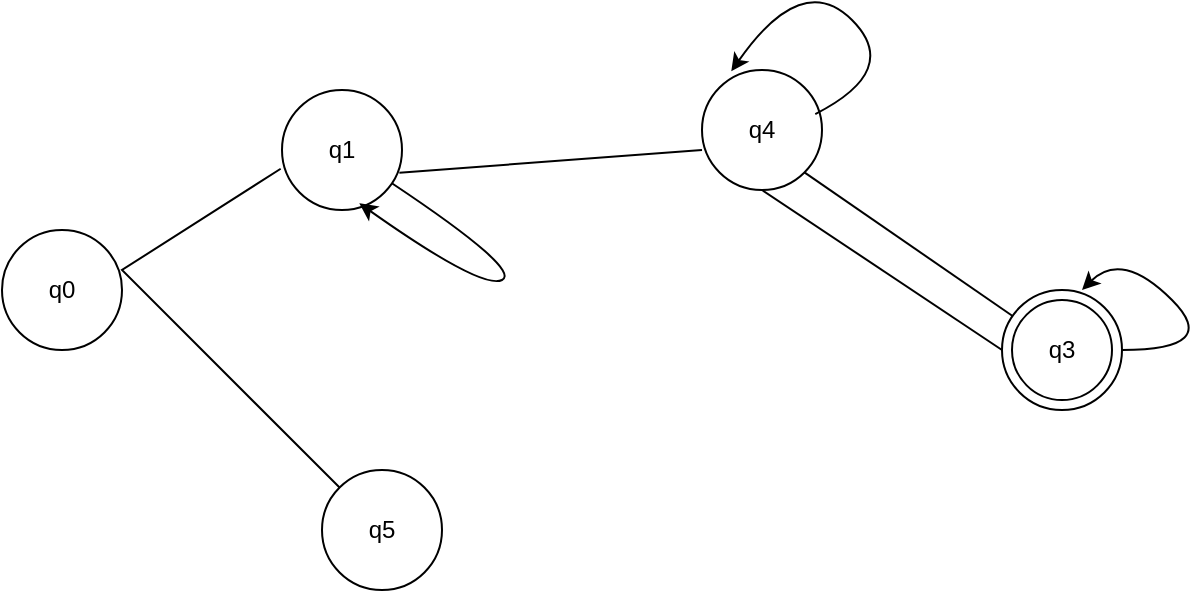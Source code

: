 <mxfile version="26.1.0">
  <diagram name="Page-1" id="kzDAdnSwVhHSv0awA8UT">
    <mxGraphModel dx="794" dy="420" grid="1" gridSize="10" guides="1" tooltips="1" connect="1" arrows="1" fold="1" page="1" pageScale="1" pageWidth="827" pageHeight="1169" math="0" shadow="0">
      <root>
        <mxCell id="0" />
        <mxCell id="1" parent="0" />
        <mxCell id="FN4MGjk1tBRrpJyJ9Tu_-1" value="q0" style="ellipse;whiteSpace=wrap;html=1;aspect=fixed;" vertex="1" parent="1">
          <mxGeometry x="140" y="170" width="60" height="60" as="geometry" />
        </mxCell>
        <mxCell id="FN4MGjk1tBRrpJyJ9Tu_-2" value="q1" style="ellipse;whiteSpace=wrap;html=1;aspect=fixed;" vertex="1" parent="1">
          <mxGeometry x="280" y="100" width="60" height="60" as="geometry" />
        </mxCell>
        <mxCell id="FN4MGjk1tBRrpJyJ9Tu_-3" value="q4" style="ellipse;whiteSpace=wrap;html=1;aspect=fixed;" vertex="1" parent="1">
          <mxGeometry x="490" y="90" width="60" height="60" as="geometry" />
        </mxCell>
        <mxCell id="FN4MGjk1tBRrpJyJ9Tu_-4" value="q3" style="ellipse;whiteSpace=wrap;html=1;aspect=fixed;" vertex="1" parent="1">
          <mxGeometry x="640" y="200" width="60" height="60" as="geometry" />
        </mxCell>
        <mxCell id="FN4MGjk1tBRrpJyJ9Tu_-5" value="q5" style="ellipse;whiteSpace=wrap;html=1;aspect=fixed;" vertex="1" parent="1">
          <mxGeometry x="300" y="290" width="60" height="60" as="geometry" />
        </mxCell>
        <mxCell id="FN4MGjk1tBRrpJyJ9Tu_-6" value="" style="endArrow=none;html=1;rounded=0;entryX=-0.011;entryY=0.656;entryDx=0;entryDy=0;entryPerimeter=0;exitX=0;exitY=0;exitDx=0;exitDy=0;" edge="1" parent="1" source="FN4MGjk1tBRrpJyJ9Tu_-5" target="FN4MGjk1tBRrpJyJ9Tu_-2">
          <mxGeometry width="50" height="50" relative="1" as="geometry">
            <mxPoint x="310" y="290" as="sourcePoint" />
            <mxPoint x="430" y="200" as="targetPoint" />
            <Array as="points">
              <mxPoint x="200" y="190" />
            </Array>
          </mxGeometry>
        </mxCell>
        <mxCell id="FN4MGjk1tBRrpJyJ9Tu_-7" value="" style="endArrow=none;html=1;rounded=0;exitX=0.978;exitY=0.689;exitDx=0;exitDy=0;exitPerimeter=0;entryX=0;entryY=0.667;entryDx=0;entryDy=0;entryPerimeter=0;" edge="1" parent="1" source="FN4MGjk1tBRrpJyJ9Tu_-2" target="FN4MGjk1tBRrpJyJ9Tu_-3">
          <mxGeometry width="50" height="50" relative="1" as="geometry">
            <mxPoint x="380" y="250" as="sourcePoint" />
            <mxPoint x="430" y="200" as="targetPoint" />
          </mxGeometry>
        </mxCell>
        <mxCell id="FN4MGjk1tBRrpJyJ9Tu_-9" value="" style="curved=1;endArrow=classic;html=1;rounded=0;entryX=0.644;entryY=0.944;entryDx=0;entryDy=0;entryPerimeter=0;" edge="1" parent="1" source="FN4MGjk1tBRrpJyJ9Tu_-2" target="FN4MGjk1tBRrpJyJ9Tu_-2">
          <mxGeometry width="50" height="50" relative="1" as="geometry">
            <mxPoint x="380" y="250" as="sourcePoint" />
            <mxPoint x="290" y="170" as="targetPoint" />
            <Array as="points">
              <mxPoint x="400" y="190" />
              <mxPoint x="380" y="200" />
            </Array>
          </mxGeometry>
        </mxCell>
        <mxCell id="FN4MGjk1tBRrpJyJ9Tu_-10" value="" style="endArrow=none;html=1;rounded=0;entryX=1;entryY=1;entryDx=0;entryDy=0;" edge="1" parent="1" source="FN4MGjk1tBRrpJyJ9Tu_-4" target="FN4MGjk1tBRrpJyJ9Tu_-3">
          <mxGeometry width="50" height="50" relative="1" as="geometry">
            <mxPoint x="380" y="250" as="sourcePoint" />
            <mxPoint x="430" y="200" as="targetPoint" />
          </mxGeometry>
        </mxCell>
        <mxCell id="FN4MGjk1tBRrpJyJ9Tu_-11" value="" style="endArrow=none;html=1;rounded=0;entryX=0.5;entryY=1;entryDx=0;entryDy=0;exitX=0;exitY=0.5;exitDx=0;exitDy=0;" edge="1" parent="1" source="FN4MGjk1tBRrpJyJ9Tu_-4" target="FN4MGjk1tBRrpJyJ9Tu_-3">
          <mxGeometry width="50" height="50" relative="1" as="geometry">
            <mxPoint x="380" y="250" as="sourcePoint" />
            <mxPoint x="430" y="200" as="targetPoint" />
          </mxGeometry>
        </mxCell>
        <mxCell id="FN4MGjk1tBRrpJyJ9Tu_-13" value="" style="curved=1;endArrow=classic;html=1;rounded=0;entryX=0.244;entryY=0.011;entryDx=0;entryDy=0;entryPerimeter=0;exitX=0.944;exitY=0.367;exitDx=0;exitDy=0;exitPerimeter=0;" edge="1" parent="1" source="FN4MGjk1tBRrpJyJ9Tu_-3" target="FN4MGjk1tBRrpJyJ9Tu_-3">
          <mxGeometry width="50" height="50" relative="1" as="geometry">
            <mxPoint x="540" y="90" as="sourcePoint" />
            <mxPoint x="590" y="40" as="targetPoint" />
            <Array as="points">
              <mxPoint x="590" y="90" />
              <mxPoint x="540" y="40" />
            </Array>
          </mxGeometry>
        </mxCell>
        <mxCell id="FN4MGjk1tBRrpJyJ9Tu_-14" value="" style="curved=1;endArrow=classic;html=1;rounded=0;entryX=0.667;entryY=0;entryDx=0;entryDy=0;entryPerimeter=0;" edge="1" parent="1" target="FN4MGjk1tBRrpJyJ9Tu_-4">
          <mxGeometry width="50" height="50" relative="1" as="geometry">
            <mxPoint x="700" y="230" as="sourcePoint" />
            <mxPoint x="750" y="180" as="targetPoint" />
            <Array as="points">
              <mxPoint x="750" y="230" />
              <mxPoint x="700" y="180" />
            </Array>
          </mxGeometry>
        </mxCell>
        <mxCell id="FN4MGjk1tBRrpJyJ9Tu_-15" value="q3" style="ellipse;whiteSpace=wrap;html=1;aspect=fixed;" vertex="1" parent="1">
          <mxGeometry x="645" y="205" width="50" height="50" as="geometry" />
        </mxCell>
      </root>
    </mxGraphModel>
  </diagram>
</mxfile>
